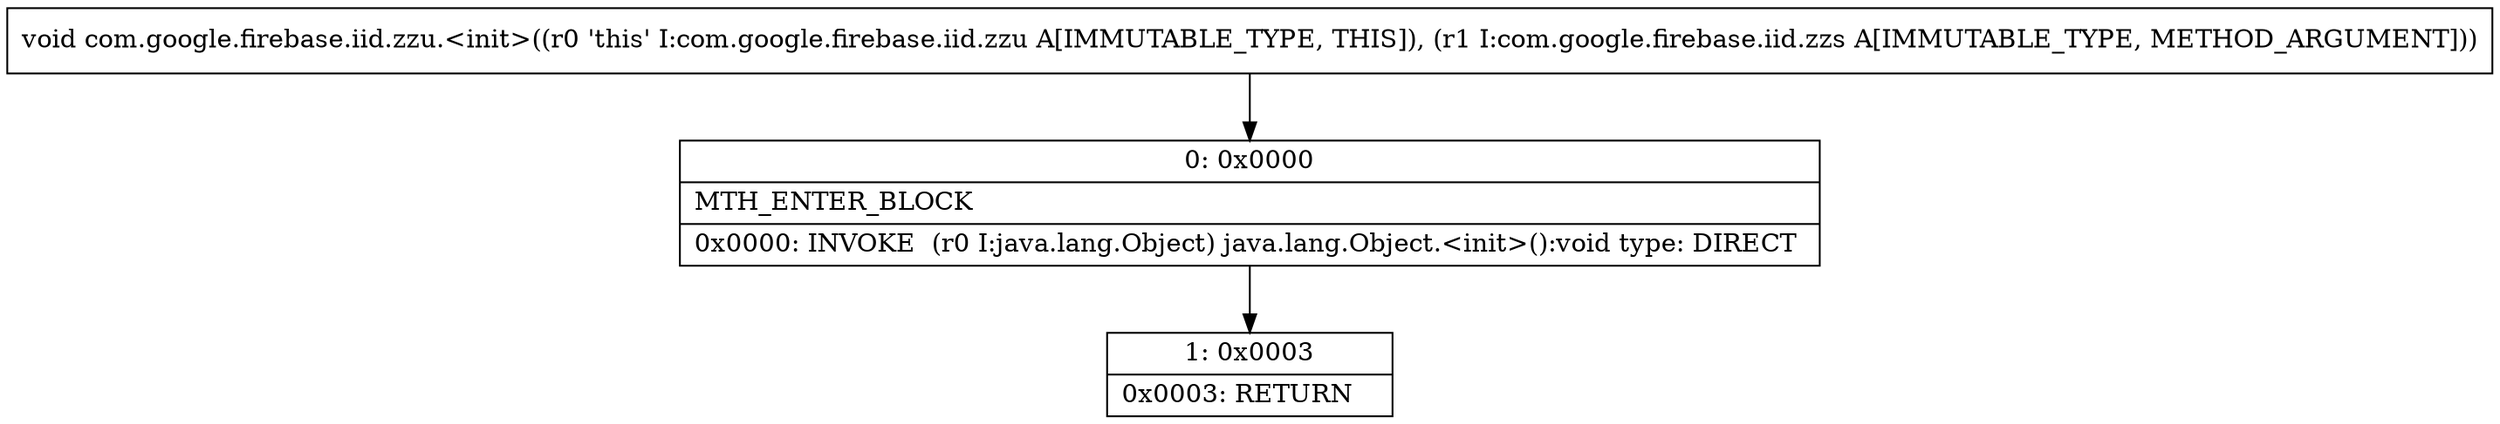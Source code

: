 digraph "CFG forcom.google.firebase.iid.zzu.\<init\>(Lcom\/google\/firebase\/iid\/zzs;)V" {
Node_0 [shape=record,label="{0\:\ 0x0000|MTH_ENTER_BLOCK\l|0x0000: INVOKE  (r0 I:java.lang.Object) java.lang.Object.\<init\>():void type: DIRECT \l}"];
Node_1 [shape=record,label="{1\:\ 0x0003|0x0003: RETURN   \l}"];
MethodNode[shape=record,label="{void com.google.firebase.iid.zzu.\<init\>((r0 'this' I:com.google.firebase.iid.zzu A[IMMUTABLE_TYPE, THIS]), (r1 I:com.google.firebase.iid.zzs A[IMMUTABLE_TYPE, METHOD_ARGUMENT])) }"];
MethodNode -> Node_0;
Node_0 -> Node_1;
}


